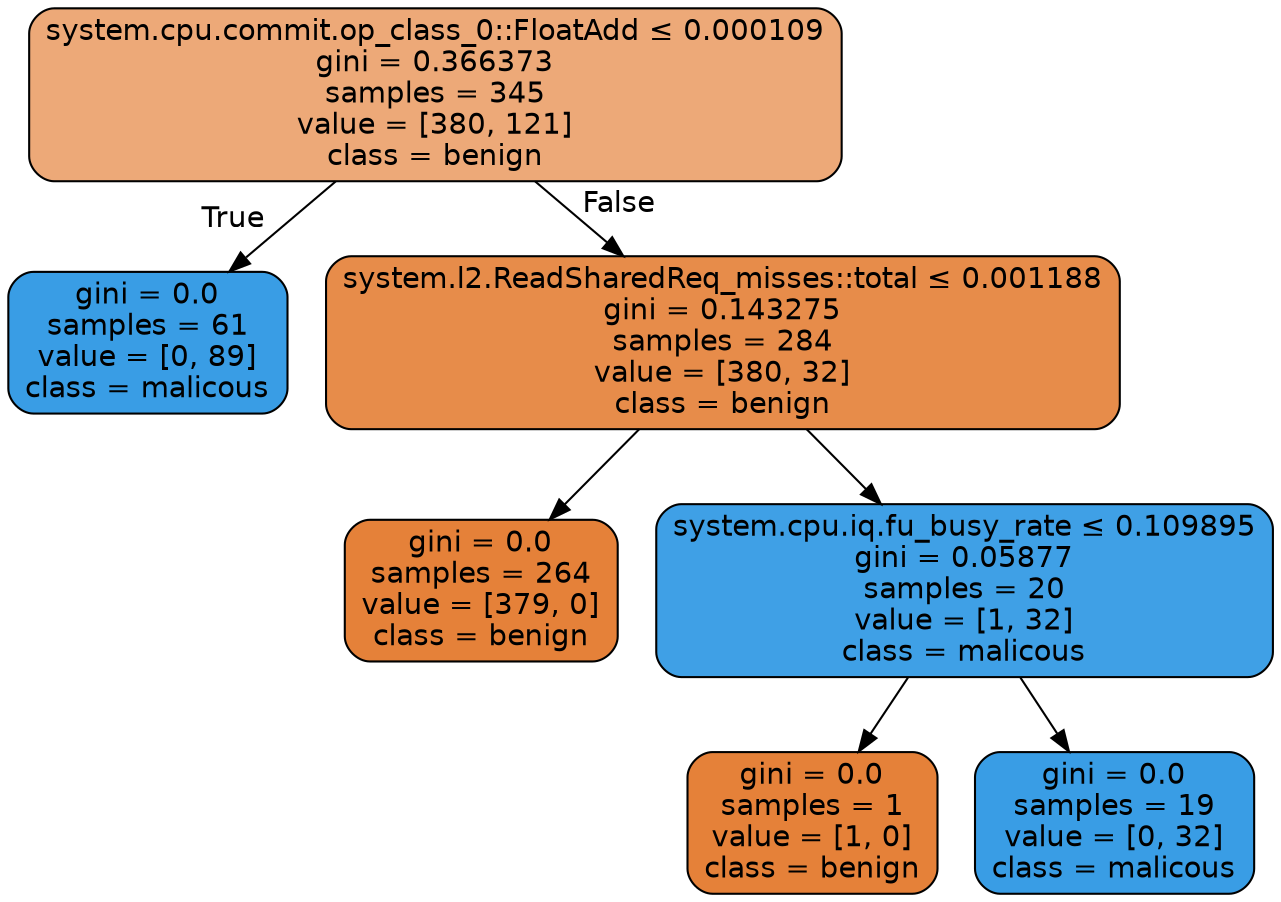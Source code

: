 digraph Tree {
node [shape=box, style="filled, rounded", color="black", fontname=helvetica] ;
edge [fontname=helvetica] ;
0 [label=<system.cpu.commit.op_class_0::FloatAdd &le; 0.000109<br/>gini = 0.366373<br/>samples = 345<br/>value = [380, 121]<br/>class = benign>, fillcolor="#eda978"] ;
1 [label=<gini = 0.0<br/>samples = 61<br/>value = [0, 89]<br/>class = malicous>, fillcolor="#399de5"] ;
0 -> 1 [labeldistance=2.5, labelangle=45, headlabel="True"] ;
2 [label=<system.l2.ReadSharedReq_misses::total &le; 0.001188<br/>gini = 0.143275<br/>samples = 284<br/>value = [380, 32]<br/>class = benign>, fillcolor="#e78c4a"] ;
0 -> 2 [labeldistance=2.5, labelangle=-45, headlabel="False"] ;
3 [label=<gini = 0.0<br/>samples = 264<br/>value = [379, 0]<br/>class = benign>, fillcolor="#e58139"] ;
2 -> 3 ;
4 [label=<system.cpu.iq.fu_busy_rate &le; 0.109895<br/>gini = 0.05877<br/>samples = 20<br/>value = [1, 32]<br/>class = malicous>, fillcolor="#3fa0e6"] ;
2 -> 4 ;
5 [label=<gini = 0.0<br/>samples = 1<br/>value = [1, 0]<br/>class = benign>, fillcolor="#e58139"] ;
4 -> 5 ;
6 [label=<gini = 0.0<br/>samples = 19<br/>value = [0, 32]<br/>class = malicous>, fillcolor="#399de5"] ;
4 -> 6 ;
}

